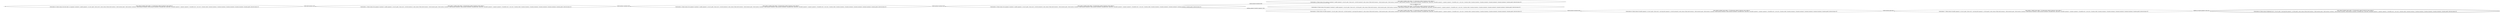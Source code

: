 digraph {
rankdir="LR"
s0[label="state_index=0 global_state_index = 47 abstraction_index=6 abstract_state_index=0
State(index=0, fluent atoms=[(at bob shed), (at spanner1 location3), (usable spanner1), (at nut1 gate), (loose nut1)], static atoms=[(link shed location1), (link location4 gate), (link location1 location2), (link location2 location3), (link location3 location4), (locatable bob), (man bob), (locatable spanner1), (spanner spanner1), (locatable nut1), (nut nut1), (location shed), (location location1), (location location2), (location location3), (location location4), (location gate)], derived atoms=[])
"]
s1[label="state_index=1 global_state_index = 48 abstraction_index=6 abstract_state_index=1
State(index=1, fluent atoms=[(at spanner1 location3), (usable spanner1), (at nut1 gate), (loose nut1), (at bob location1)], static atoms=[(link shed location1), (link location4 gate), (link location1 location2), (link location2 location3), (link location3 location4), (locatable bob), (man bob), (locatable spanner1), (spanner spanner1), (locatable nut1), (nut nut1), (location shed), (location location1), (location location2), (location location3), (location location4), (location gate)], derived atoms=[])
"]
s2[label="state_index=2 global_state_index = 49 abstraction_index=6 abstract_state_index=2
State(index=2, fluent atoms=[(at spanner1 location3), (usable spanner1), (at nut1 gate), (loose nut1), (at bob location2)], static atoms=[(link shed location1), (link location4 gate), (link location1 location2), (link location2 location3), (link location3 location4), (locatable bob), (man bob), (locatable spanner1), (spanner spanner1), (locatable nut1), (nut nut1), (location shed), (location location1), (location location2), (location location3), (location location4), (location gate)], derived atoms=[])
"]
s3[label="state_index=3 global_state_index = 50 abstraction_index=6 abstract_state_index=3
State(index=3, fluent atoms=[(at spanner1 location3), (usable spanner1), (at nut1 gate), (loose nut1), (at bob location3)], static atoms=[(link shed location1), (link location4 gate), (link location1 location2), (link location2 location3), (link location3 location4), (locatable bob), (man bob), (locatable spanner1), (spanner spanner1), (locatable nut1), (nut nut1), (location shed), (location location1), (location location2), (location location3), (location location4), (location gate)], derived atoms=[])
"]
s4[label="state_index=4 global_state_index = 51 abstraction_index=6 abstract_state_index=4
State(index=4, fluent atoms=[(at spanner1 location3), (usable spanner1), (at nut1 gate), (loose nut1), (at bob location4)], static atoms=[(link shed location1), (link location4 gate), (link location1 location2), (link location2 location3), (link location3 location4), (locatable bob), (man bob), (locatable spanner1), (spanner spanner1), (locatable nut1), (nut nut1), (location shed), (location location1), (location location2), (location location3), (location location4), (location gate)], derived atoms=[])
"]
s5[label="state_index=5 global_state_index = 52 abstraction_index=6 abstract_state_index=5
State(index=5, fluent atoms=[(usable spanner1), (at nut1 gate), (loose nut1), (at bob location3), (carrying bob spanner1)], static atoms=[(link shed location1), (link location4 gate), (link location1 location2), (link location2 location3), (link location3 location4), (locatable bob), (man bob), (locatable spanner1), (spanner spanner1), (locatable nut1), (nut nut1), (location shed), (location location1), (location location2), (location location3), (location location4), (location gate)], derived atoms=[])
"]
s6[label="state_index=6 global_state_index = 53 abstraction_index=6 abstract_state_index=6
State(index=6, fluent atoms=[(usable spanner1), (at nut1 gate), (loose nut1), (carrying bob spanner1), (at bob location4)], static atoms=[(link shed location1), (link location4 gate), (link location1 location2), (link location2 location3), (link location3 location4), (locatable bob), (man bob), (locatable spanner1), (spanner spanner1), (locatable nut1), (nut nut1), (location shed), (location location1), (location location2), (location location3), (location location4), (location gate)], derived atoms=[])
"]
s7[label="state_index=7 global_state_index = 54 abstraction_index=6 abstract_state_index=7
State(index=7, fluent atoms=[(usable spanner1), (at nut1 gate), (loose nut1), (carrying bob spanner1), (at bob gate)], static atoms=[(link shed location1), (link location4 gate), (link location1 location2), (link location2 location3), (link location3 location4), (locatable bob), (man bob), (locatable spanner1), (spanner spanner1), (locatable nut1), (nut nut1), (location shed), (location location1), (location location2), (location location3), (location location4), (location gate)], derived atoms=[])
"]
s8[peripheries=2,label="state_index=8 global_state_index = 55 abstraction_index=6 abstract_state_index=8
State(index=8, fluent atoms=[(tightened nut1), (at nut1 gate), (carrying bob spanner1), (at bob gate)], static atoms=[(link shed location1), (link location4 gate), (link location1 location2), (link location2 location3), (link location3 location4), (locatable bob), (man bob), (locatable spanner1), (spanner spanner1), (locatable nut1), (nut nut1), (location shed), (location location1), (location location2), (location location3), (location location4), (location gate)], derived atoms=[])
"]
s9[label="state_index=9 global_state_index = 56 abstraction_index=6 abstract_state_index=9
State(index=9, fluent atoms=[(at spanner1 location3), (usable spanner1), (at nut1 gate), (loose nut1), (at bob gate)], static atoms=[(link shed location1), (link location4 gate), (link location1 location2), (link location2 location3), (link location3 location4), (locatable bob), (man bob), (locatable spanner1), (spanner spanner1), (locatable nut1), (nut nut1), (location shed), (location location1), (location location2), (location location3), (location location4), (location gate)], derived atoms=[])
"]
Dangling [ label = "", style = invis ]
{ rank = same; Dangling }
Dangling -> s0
{ rank = same; s4,s9}
{ rank = same; s0}
{ rank = same; s1}
{ rank = same; s2}
{ rank = same; s3}
{ rank = same; s5}
{ rank = same; s6}
{ rank = same; s7}
{ rank = same; s8}
s0->s1 [label="(walk shed location1 bob)
"]
s1->s2 [label="(walk location1 location2 bob)
"]
s2->s3 [label="(walk location2 location3 bob)
"]
s3->s4 [label="(walk location3 location4 bob)
"]
s3->s5 [label="(pickup_spanner location3 spanner1 bob)
"]
s4->s9 [label="(walk location4 gate bob)
"]
s5->s6 [label="(walk location3 location4 bob)
"]
s6->s7 [label="(walk location4 gate bob)
"]
s7->s8 [label="(tighten_nut gate spanner1 bob nut1)
"]
}
